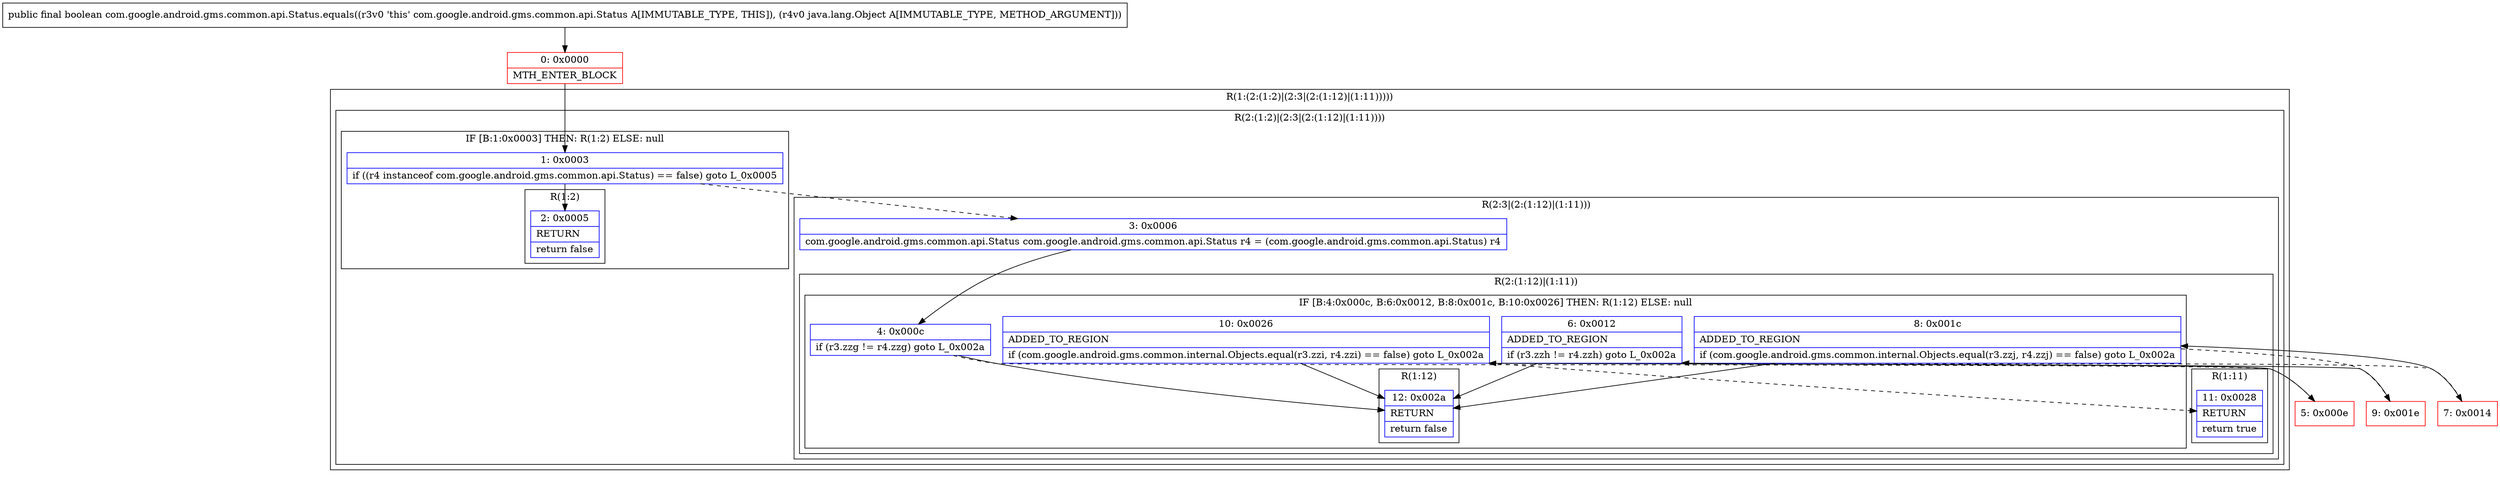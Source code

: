 digraph "CFG forcom.google.android.gms.common.api.Status.equals(Ljava\/lang\/Object;)Z" {
subgraph cluster_Region_1556816090 {
label = "R(1:(2:(1:2)|(2:3|(2:(1:12)|(1:11)))))";
node [shape=record,color=blue];
subgraph cluster_Region_1674643467 {
label = "R(2:(1:2)|(2:3|(2:(1:12)|(1:11))))";
node [shape=record,color=blue];
subgraph cluster_IfRegion_708610141 {
label = "IF [B:1:0x0003] THEN: R(1:2) ELSE: null";
node [shape=record,color=blue];
Node_1 [shape=record,label="{1\:\ 0x0003|if ((r4 instanceof com.google.android.gms.common.api.Status) == false) goto L_0x0005\l}"];
subgraph cluster_Region_36835072 {
label = "R(1:2)";
node [shape=record,color=blue];
Node_2 [shape=record,label="{2\:\ 0x0005|RETURN\l|return false\l}"];
}
}
subgraph cluster_Region_251115491 {
label = "R(2:3|(2:(1:12)|(1:11)))";
node [shape=record,color=blue];
Node_3 [shape=record,label="{3\:\ 0x0006|com.google.android.gms.common.api.Status com.google.android.gms.common.api.Status r4 = (com.google.android.gms.common.api.Status) r4\l}"];
subgraph cluster_Region_125444716 {
label = "R(2:(1:12)|(1:11))";
node [shape=record,color=blue];
subgraph cluster_IfRegion_359829043 {
label = "IF [B:4:0x000c, B:6:0x0012, B:8:0x001c, B:10:0x0026] THEN: R(1:12) ELSE: null";
node [shape=record,color=blue];
Node_4 [shape=record,label="{4\:\ 0x000c|if (r3.zzg != r4.zzg) goto L_0x002a\l}"];
Node_6 [shape=record,label="{6\:\ 0x0012|ADDED_TO_REGION\l|if (r3.zzh != r4.zzh) goto L_0x002a\l}"];
Node_8 [shape=record,label="{8\:\ 0x001c|ADDED_TO_REGION\l|if (com.google.android.gms.common.internal.Objects.equal(r3.zzj, r4.zzj) == false) goto L_0x002a\l}"];
Node_10 [shape=record,label="{10\:\ 0x0026|ADDED_TO_REGION\l|if (com.google.android.gms.common.internal.Objects.equal(r3.zzi, r4.zzi) == false) goto L_0x002a\l}"];
subgraph cluster_Region_1820386264 {
label = "R(1:12)";
node [shape=record,color=blue];
Node_12 [shape=record,label="{12\:\ 0x002a|RETURN\l|return false\l}"];
}
}
subgraph cluster_Region_582021237 {
label = "R(1:11)";
node [shape=record,color=blue];
Node_11 [shape=record,label="{11\:\ 0x0028|RETURN\l|return true\l}"];
}
}
}
}
}
Node_0 [shape=record,color=red,label="{0\:\ 0x0000|MTH_ENTER_BLOCK\l}"];
Node_5 [shape=record,color=red,label="{5\:\ 0x000e}"];
Node_7 [shape=record,color=red,label="{7\:\ 0x0014}"];
Node_9 [shape=record,color=red,label="{9\:\ 0x001e}"];
MethodNode[shape=record,label="{public final boolean com.google.android.gms.common.api.Status.equals((r3v0 'this' com.google.android.gms.common.api.Status A[IMMUTABLE_TYPE, THIS]), (r4v0 java.lang.Object A[IMMUTABLE_TYPE, METHOD_ARGUMENT])) }"];
MethodNode -> Node_0;
Node_1 -> Node_2;
Node_1 -> Node_3[style=dashed];
Node_3 -> Node_4;
Node_4 -> Node_5[style=dashed];
Node_4 -> Node_12;
Node_6 -> Node_7[style=dashed];
Node_6 -> Node_12;
Node_8 -> Node_9[style=dashed];
Node_8 -> Node_12;
Node_10 -> Node_11[style=dashed];
Node_10 -> Node_12;
Node_0 -> Node_1;
Node_5 -> Node_6;
Node_7 -> Node_8;
Node_9 -> Node_10;
}

